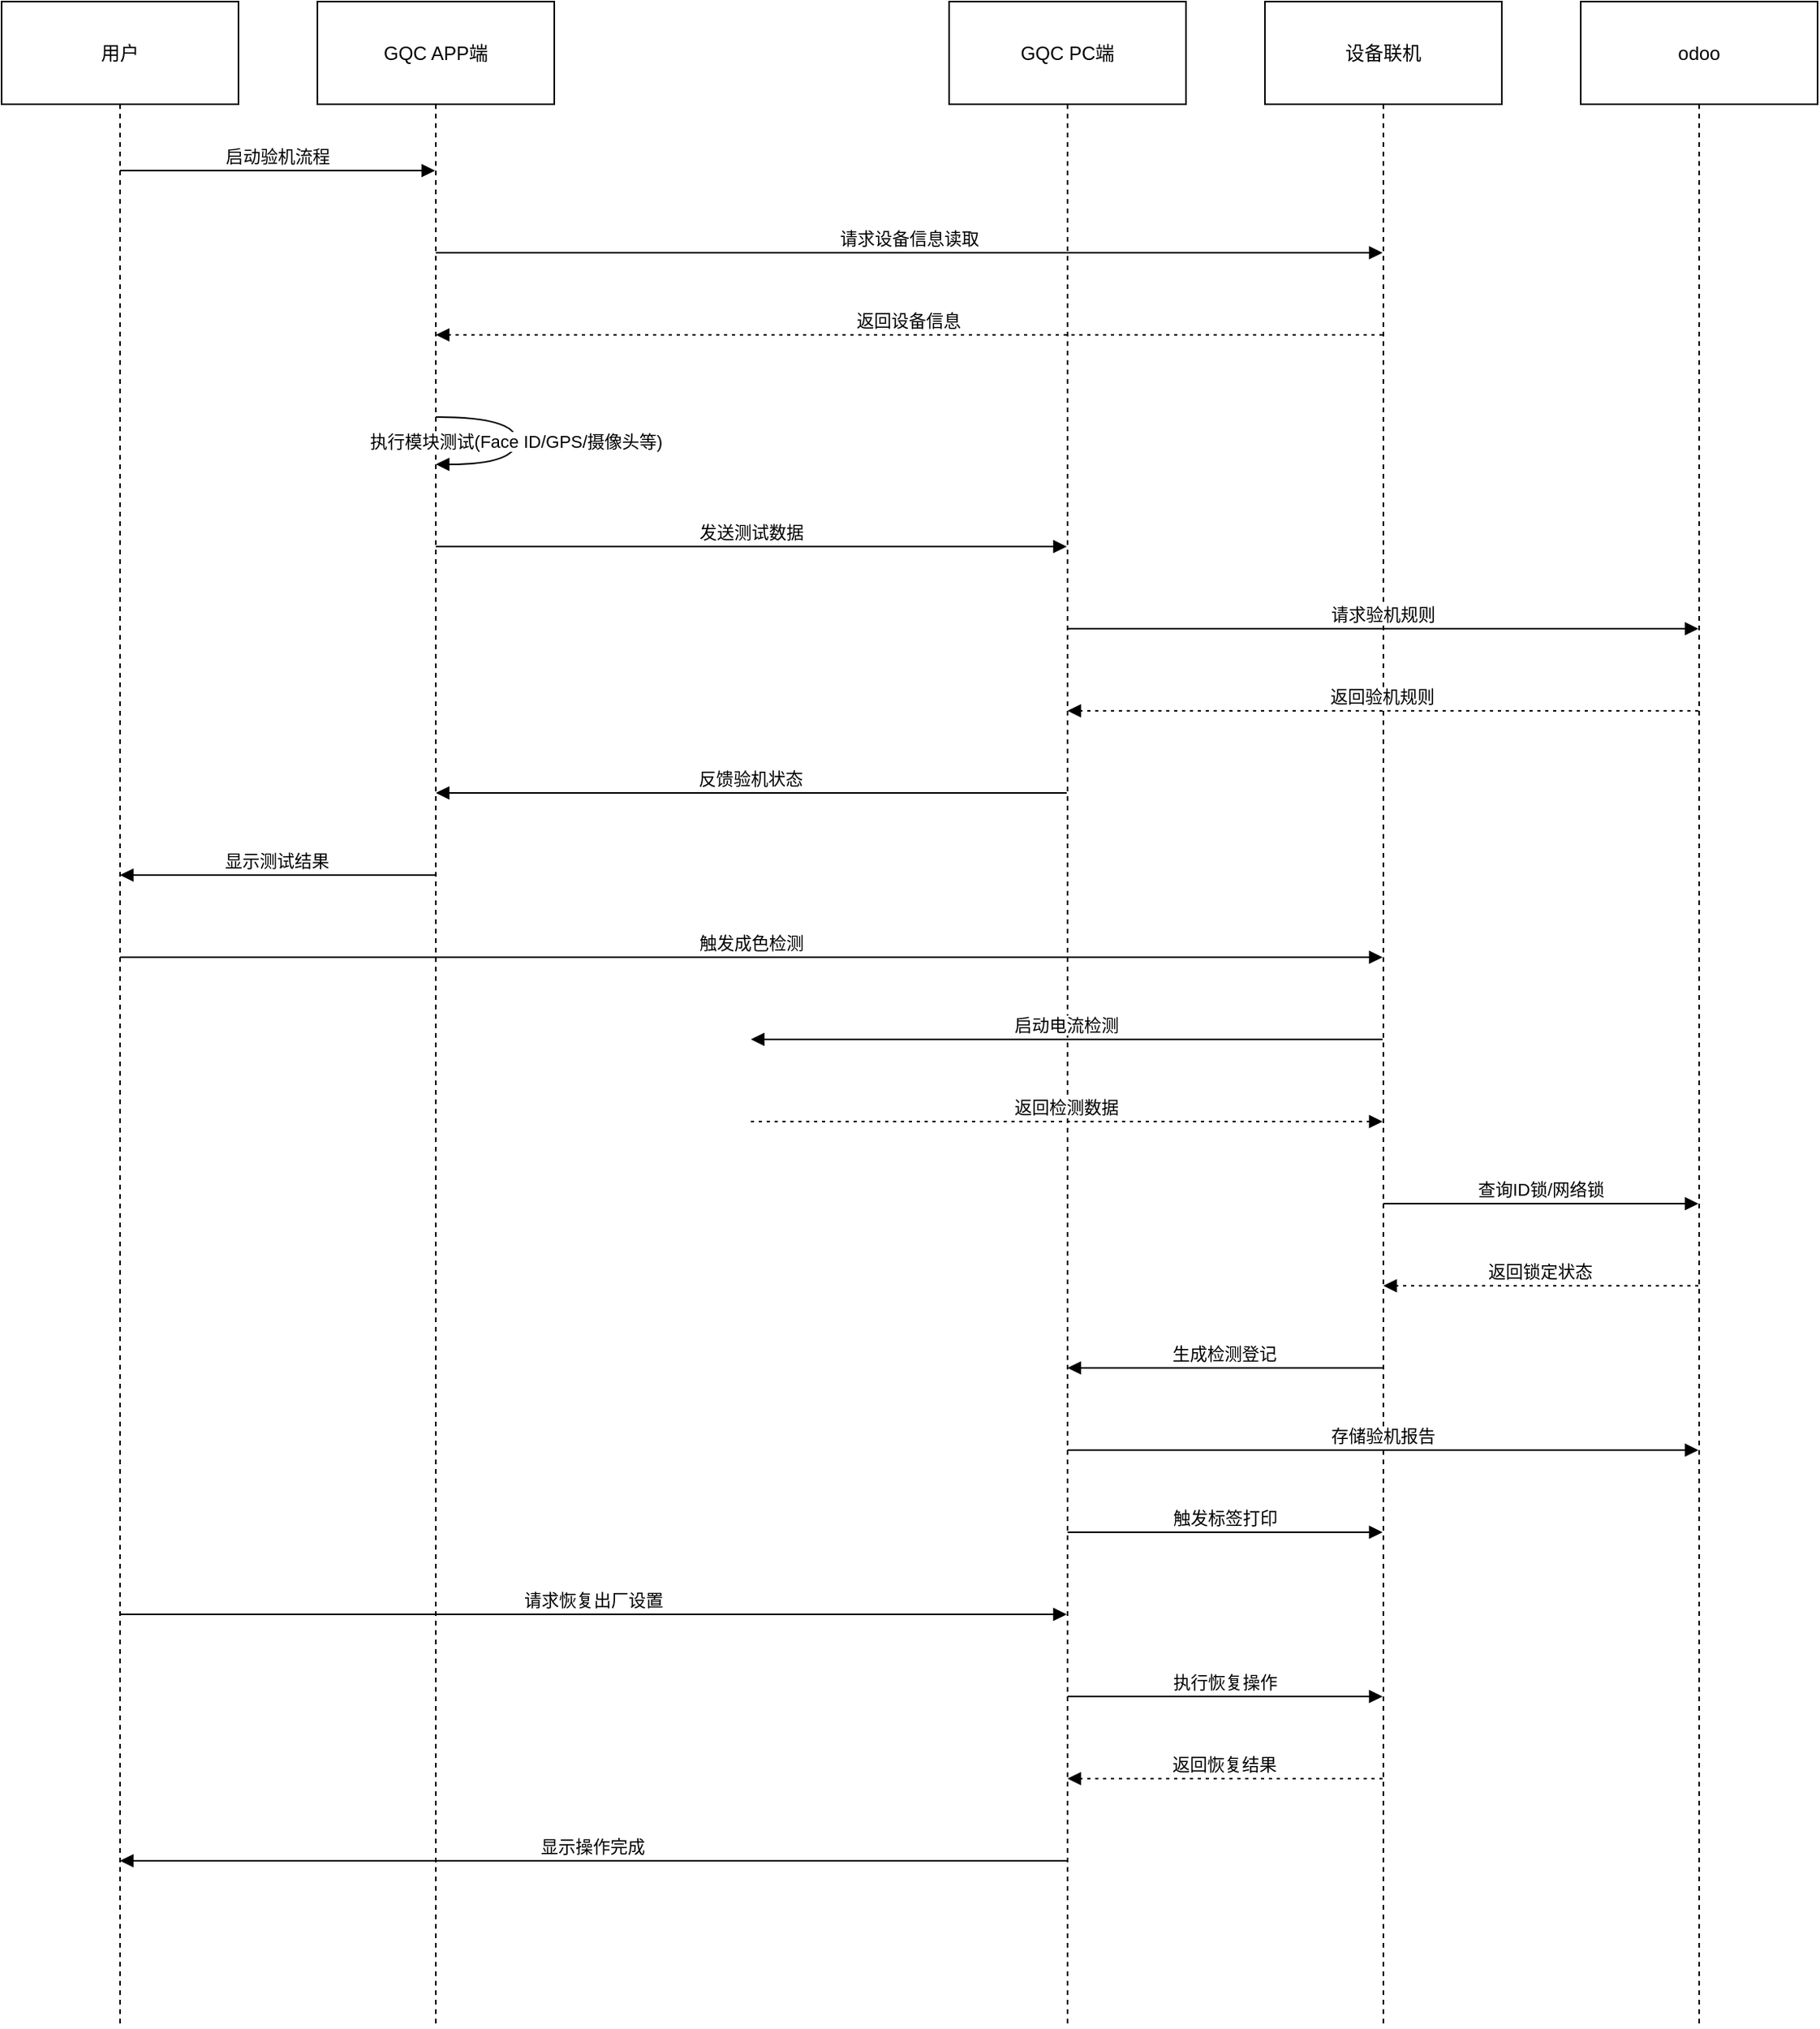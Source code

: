 <mxfile version="26.2.2">
  <diagram name="第 1 页" id="ckXU77YoqmDIUU78AjOm">
    <mxGraphModel dx="1428" dy="785" grid="1" gridSize="10" guides="1" tooltips="1" connect="1" arrows="1" fold="1" page="1" pageScale="1" pageWidth="827" pageHeight="1169" math="0" shadow="0">
      <root>
        <mxCell id="0" />
        <mxCell id="1" parent="0" />
        <mxCell id="xxR7MleeMMk6MXEtW_TR-1" value="用户" style="shape=umlLifeline;perimeter=lifelinePerimeter;whiteSpace=wrap;container=1;dropTarget=0;collapsible=0;recursiveResize=0;outlineConnect=0;portConstraint=eastwest;newEdgeStyle={&quot;edgeStyle&quot;:&quot;elbowEdgeStyle&quot;,&quot;elbow&quot;:&quot;vertical&quot;,&quot;curved&quot;:0,&quot;rounded&quot;:0};size=65;" vertex="1" parent="1">
          <mxGeometry x="20" y="20" width="150" height="1282" as="geometry" />
        </mxCell>
        <mxCell id="xxR7MleeMMk6MXEtW_TR-2" value="GQC APP端" style="shape=umlLifeline;perimeter=lifelinePerimeter;whiteSpace=wrap;container=1;dropTarget=0;collapsible=0;recursiveResize=0;outlineConnect=0;portConstraint=eastwest;newEdgeStyle={&quot;edgeStyle&quot;:&quot;elbowEdgeStyle&quot;,&quot;elbow&quot;:&quot;vertical&quot;,&quot;curved&quot;:0,&quot;rounded&quot;:0};size=65;" vertex="1" parent="1">
          <mxGeometry x="220" y="20" width="150" height="1282" as="geometry" />
        </mxCell>
        <mxCell id="xxR7MleeMMk6MXEtW_TR-4" value="GQC PC端" style="shape=umlLifeline;perimeter=lifelinePerimeter;whiteSpace=wrap;container=1;dropTarget=0;collapsible=0;recursiveResize=0;outlineConnect=0;portConstraint=eastwest;newEdgeStyle={&quot;edgeStyle&quot;:&quot;elbowEdgeStyle&quot;,&quot;elbow&quot;:&quot;vertical&quot;,&quot;curved&quot;:0,&quot;rounded&quot;:0};size=65;" vertex="1" parent="1">
          <mxGeometry x="620" y="20" width="150" height="1282" as="geometry" />
        </mxCell>
        <mxCell id="xxR7MleeMMk6MXEtW_TR-5" value="设备联机" style="shape=umlLifeline;perimeter=lifelinePerimeter;whiteSpace=wrap;container=1;dropTarget=0;collapsible=0;recursiveResize=0;outlineConnect=0;portConstraint=eastwest;newEdgeStyle={&quot;edgeStyle&quot;:&quot;elbowEdgeStyle&quot;,&quot;elbow&quot;:&quot;vertical&quot;,&quot;curved&quot;:0,&quot;rounded&quot;:0};size=65;" vertex="1" parent="1">
          <mxGeometry x="820" y="20" width="150" height="1282" as="geometry" />
        </mxCell>
        <mxCell id="xxR7MleeMMk6MXEtW_TR-6" value="odoo" style="shape=umlLifeline;perimeter=lifelinePerimeter;whiteSpace=wrap;container=1;dropTarget=0;collapsible=0;recursiveResize=0;outlineConnect=0;portConstraint=eastwest;newEdgeStyle={&quot;edgeStyle&quot;:&quot;elbowEdgeStyle&quot;,&quot;elbow&quot;:&quot;vertical&quot;,&quot;curved&quot;:0,&quot;rounded&quot;:0};size=65;" vertex="1" parent="1">
          <mxGeometry x="1020" y="20" width="150" height="1282" as="geometry" />
        </mxCell>
        <mxCell id="xxR7MleeMMk6MXEtW_TR-7" value="启动验机流程" style="verticalAlign=bottom;edgeStyle=elbowEdgeStyle;elbow=vertical;curved=0;rounded=0;endArrow=block;" edge="1" parent="1" source="xxR7MleeMMk6MXEtW_TR-1" target="xxR7MleeMMk6MXEtW_TR-2">
          <mxGeometry relative="1" as="geometry">
            <Array as="points">
              <mxPoint x="204" y="127" />
            </Array>
          </mxGeometry>
        </mxCell>
        <mxCell id="xxR7MleeMMk6MXEtW_TR-8" value="请求设备信息读取" style="verticalAlign=bottom;edgeStyle=elbowEdgeStyle;elbow=vertical;curved=0;rounded=0;endArrow=block;" edge="1" parent="1" source="xxR7MleeMMk6MXEtW_TR-2" target="xxR7MleeMMk6MXEtW_TR-5">
          <mxGeometry relative="1" as="geometry">
            <Array as="points">
              <mxPoint x="604" y="179" />
            </Array>
          </mxGeometry>
        </mxCell>
        <mxCell id="xxR7MleeMMk6MXEtW_TR-9" value="返回设备信息" style="verticalAlign=bottom;edgeStyle=elbowEdgeStyle;elbow=vertical;curved=0;rounded=0;dashed=1;dashPattern=2 3;endArrow=block;" edge="1" parent="1" source="xxR7MleeMMk6MXEtW_TR-5" target="xxR7MleeMMk6MXEtW_TR-2">
          <mxGeometry relative="1" as="geometry">
            <Array as="points">
              <mxPoint x="607" y="231" />
            </Array>
          </mxGeometry>
        </mxCell>
        <mxCell id="xxR7MleeMMk6MXEtW_TR-10" value="执行模块测试(Face ID/GPS/摄像头等)" style="curved=1;endArrow=block;rounded=0;" edge="1" parent="1" source="xxR7MleeMMk6MXEtW_TR-2" target="xxR7MleeMMk6MXEtW_TR-2">
          <mxGeometry relative="1" as="geometry">
            <Array as="points">
              <mxPoint x="346" y="283" />
              <mxPoint x="346" y="313" />
            </Array>
          </mxGeometry>
        </mxCell>
        <mxCell id="xxR7MleeMMk6MXEtW_TR-11" value="发送测试数据" style="verticalAlign=bottom;edgeStyle=elbowEdgeStyle;elbow=vertical;curved=0;rounded=0;endArrow=block;" edge="1" parent="1" source="xxR7MleeMMk6MXEtW_TR-2" target="xxR7MleeMMk6MXEtW_TR-4">
          <mxGeometry relative="1" as="geometry">
            <Array as="points">
              <mxPoint x="504" y="365" />
            </Array>
          </mxGeometry>
        </mxCell>
        <mxCell id="xxR7MleeMMk6MXEtW_TR-12" value="请求验机规则" style="verticalAlign=bottom;edgeStyle=elbowEdgeStyle;elbow=vertical;curved=0;rounded=0;endArrow=block;" edge="1" parent="1" source="xxR7MleeMMk6MXEtW_TR-4" target="xxR7MleeMMk6MXEtW_TR-6">
          <mxGeometry relative="1" as="geometry">
            <Array as="points">
              <mxPoint x="904" y="417" />
            </Array>
          </mxGeometry>
        </mxCell>
        <mxCell id="xxR7MleeMMk6MXEtW_TR-13" value="返回验机规则" style="verticalAlign=bottom;edgeStyle=elbowEdgeStyle;elbow=vertical;curved=0;rounded=0;dashed=1;dashPattern=2 3;endArrow=block;" edge="1" parent="1" source="xxR7MleeMMk6MXEtW_TR-6" target="xxR7MleeMMk6MXEtW_TR-4">
          <mxGeometry relative="1" as="geometry">
            <Array as="points">
              <mxPoint x="907" y="469" />
            </Array>
          </mxGeometry>
        </mxCell>
        <mxCell id="xxR7MleeMMk6MXEtW_TR-14" value="反馈验机状态" style="verticalAlign=bottom;edgeStyle=elbowEdgeStyle;elbow=vertical;curved=0;rounded=0;endArrow=block;" edge="1" parent="1" source="xxR7MleeMMk6MXEtW_TR-4" target="xxR7MleeMMk6MXEtW_TR-2">
          <mxGeometry relative="1" as="geometry">
            <Array as="points">
              <mxPoint x="507" y="521" />
            </Array>
          </mxGeometry>
        </mxCell>
        <mxCell id="xxR7MleeMMk6MXEtW_TR-15" value="显示测试结果" style="verticalAlign=bottom;edgeStyle=elbowEdgeStyle;elbow=vertical;curved=0;rounded=0;endArrow=block;" edge="1" parent="1" source="xxR7MleeMMk6MXEtW_TR-2" target="xxR7MleeMMk6MXEtW_TR-1">
          <mxGeometry relative="1" as="geometry">
            <Array as="points">
              <mxPoint x="207" y="573" />
            </Array>
          </mxGeometry>
        </mxCell>
        <mxCell id="xxR7MleeMMk6MXEtW_TR-16" value="触发成色检测" style="verticalAlign=bottom;edgeStyle=elbowEdgeStyle;elbow=vertical;curved=0;rounded=0;endArrow=block;" edge="1" parent="1" source="xxR7MleeMMk6MXEtW_TR-1" target="xxR7MleeMMk6MXEtW_TR-5">
          <mxGeometry relative="1" as="geometry">
            <Array as="points">
              <mxPoint x="504" y="625" />
            </Array>
          </mxGeometry>
        </mxCell>
        <mxCell id="xxR7MleeMMk6MXEtW_TR-17" value="启动电流检测" style="verticalAlign=bottom;edgeStyle=elbowEdgeStyle;elbow=vertical;curved=0;rounded=0;endArrow=block;" edge="1" parent="1" source="xxR7MleeMMk6MXEtW_TR-5">
          <mxGeometry relative="1" as="geometry">
            <Array as="points">
              <mxPoint x="707" y="677" />
            </Array>
            <mxPoint x="494.5" y="677" as="targetPoint" />
          </mxGeometry>
        </mxCell>
        <mxCell id="xxR7MleeMMk6MXEtW_TR-18" value="返回检测数据" style="verticalAlign=bottom;edgeStyle=elbowEdgeStyle;elbow=vertical;curved=0;rounded=0;dashed=1;dashPattern=2 3;endArrow=block;" edge="1" parent="1" target="xxR7MleeMMk6MXEtW_TR-5">
          <mxGeometry relative="1" as="geometry">
            <Array as="points">
              <mxPoint x="704" y="729" />
            </Array>
            <mxPoint x="494.5" y="729" as="sourcePoint" />
          </mxGeometry>
        </mxCell>
        <mxCell id="xxR7MleeMMk6MXEtW_TR-19" value="查询ID锁/网络锁" style="verticalAlign=bottom;edgeStyle=elbowEdgeStyle;elbow=vertical;curved=0;rounded=0;endArrow=block;" edge="1" parent="1" source="xxR7MleeMMk6MXEtW_TR-5" target="xxR7MleeMMk6MXEtW_TR-6">
          <mxGeometry relative="1" as="geometry">
            <Array as="points">
              <mxPoint x="1004" y="781" />
            </Array>
          </mxGeometry>
        </mxCell>
        <mxCell id="xxR7MleeMMk6MXEtW_TR-20" value="返回锁定状态" style="verticalAlign=bottom;edgeStyle=elbowEdgeStyle;elbow=vertical;curved=0;rounded=0;dashed=1;dashPattern=2 3;endArrow=block;" edge="1" parent="1" source="xxR7MleeMMk6MXEtW_TR-6" target="xxR7MleeMMk6MXEtW_TR-5">
          <mxGeometry relative="1" as="geometry">
            <Array as="points">
              <mxPoint x="1007" y="833" />
            </Array>
          </mxGeometry>
        </mxCell>
        <mxCell id="xxR7MleeMMk6MXEtW_TR-21" value="生成检测登记" style="verticalAlign=bottom;edgeStyle=elbowEdgeStyle;elbow=vertical;curved=0;rounded=0;endArrow=block;" edge="1" parent="1" source="xxR7MleeMMk6MXEtW_TR-5" target="xxR7MleeMMk6MXEtW_TR-4">
          <mxGeometry relative="1" as="geometry">
            <Array as="points">
              <mxPoint x="807" y="885" />
            </Array>
          </mxGeometry>
        </mxCell>
        <mxCell id="xxR7MleeMMk6MXEtW_TR-22" value="存储验机报告" style="verticalAlign=bottom;edgeStyle=elbowEdgeStyle;elbow=vertical;curved=0;rounded=0;endArrow=block;" edge="1" parent="1" source="xxR7MleeMMk6MXEtW_TR-4" target="xxR7MleeMMk6MXEtW_TR-6">
          <mxGeometry relative="1" as="geometry">
            <Array as="points">
              <mxPoint x="904" y="937" />
            </Array>
          </mxGeometry>
        </mxCell>
        <mxCell id="xxR7MleeMMk6MXEtW_TR-23" value="触发标签打印" style="verticalAlign=bottom;edgeStyle=elbowEdgeStyle;elbow=vertical;curved=0;rounded=0;endArrow=block;" edge="1" parent="1" source="xxR7MleeMMk6MXEtW_TR-4" target="xxR7MleeMMk6MXEtW_TR-5">
          <mxGeometry relative="1" as="geometry">
            <Array as="points">
              <mxPoint x="804" y="989" />
            </Array>
          </mxGeometry>
        </mxCell>
        <mxCell id="xxR7MleeMMk6MXEtW_TR-24" value="请求恢复出厂设置" style="verticalAlign=bottom;edgeStyle=elbowEdgeStyle;elbow=vertical;curved=0;rounded=0;endArrow=block;" edge="1" parent="1" source="xxR7MleeMMk6MXEtW_TR-1" target="xxR7MleeMMk6MXEtW_TR-4">
          <mxGeometry relative="1" as="geometry">
            <Array as="points">
              <mxPoint x="404" y="1041" />
            </Array>
          </mxGeometry>
        </mxCell>
        <mxCell id="xxR7MleeMMk6MXEtW_TR-25" value="执行恢复操作" style="verticalAlign=bottom;edgeStyle=elbowEdgeStyle;elbow=vertical;curved=0;rounded=0;endArrow=block;" edge="1" parent="1" source="xxR7MleeMMk6MXEtW_TR-4" target="xxR7MleeMMk6MXEtW_TR-5">
          <mxGeometry relative="1" as="geometry">
            <Array as="points">
              <mxPoint x="804" y="1093" />
            </Array>
          </mxGeometry>
        </mxCell>
        <mxCell id="xxR7MleeMMk6MXEtW_TR-26" value="返回恢复结果" style="verticalAlign=bottom;edgeStyle=elbowEdgeStyle;elbow=vertical;curved=0;rounded=0;dashed=1;dashPattern=2 3;endArrow=block;" edge="1" parent="1" source="xxR7MleeMMk6MXEtW_TR-5" target="xxR7MleeMMk6MXEtW_TR-4">
          <mxGeometry relative="1" as="geometry">
            <Array as="points">
              <mxPoint x="807" y="1145" />
            </Array>
          </mxGeometry>
        </mxCell>
        <mxCell id="xxR7MleeMMk6MXEtW_TR-27" value="显示操作完成" style="verticalAlign=bottom;edgeStyle=elbowEdgeStyle;elbow=vertical;curved=0;rounded=0;endArrow=block;" edge="1" parent="1" source="xxR7MleeMMk6MXEtW_TR-4" target="xxR7MleeMMk6MXEtW_TR-1">
          <mxGeometry relative="1" as="geometry">
            <Array as="points">
              <mxPoint x="407" y="1197" />
            </Array>
          </mxGeometry>
        </mxCell>
      </root>
    </mxGraphModel>
  </diagram>
</mxfile>
